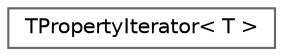 digraph "Graphical Class Hierarchy"
{
 // INTERACTIVE_SVG=YES
 // LATEX_PDF_SIZE
  bgcolor="transparent";
  edge [fontname=Helvetica,fontsize=10,labelfontname=Helvetica,labelfontsize=10];
  node [fontname=Helvetica,fontsize=10,shape=box,height=0.2,width=0.4];
  rankdir="LR";
  Node0 [id="Node000000",label="TPropertyIterator\< T \>",height=0.2,width=0.4,color="grey40", fillcolor="white", style="filled",URL="$d0/de6/classTPropertyIterator.html",tooltip="Iterates over all structs and their properties."];
}
